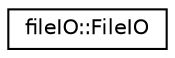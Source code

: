 digraph "クラス階層図"
{
 // LATEX_PDF_SIZE
  edge [fontname="Helvetica",fontsize="10",labelfontname="Helvetica",labelfontsize="10"];
  node [fontname="Helvetica",fontsize="10",shape=record];
  rankdir="LR";
  Node0 [label="fileIO::FileIO",height=0.2,width=0.4,color="black", fillcolor="white", style="filled",URL="$classfileIO_1_1FileIO.html",tooltip=" "];
}
